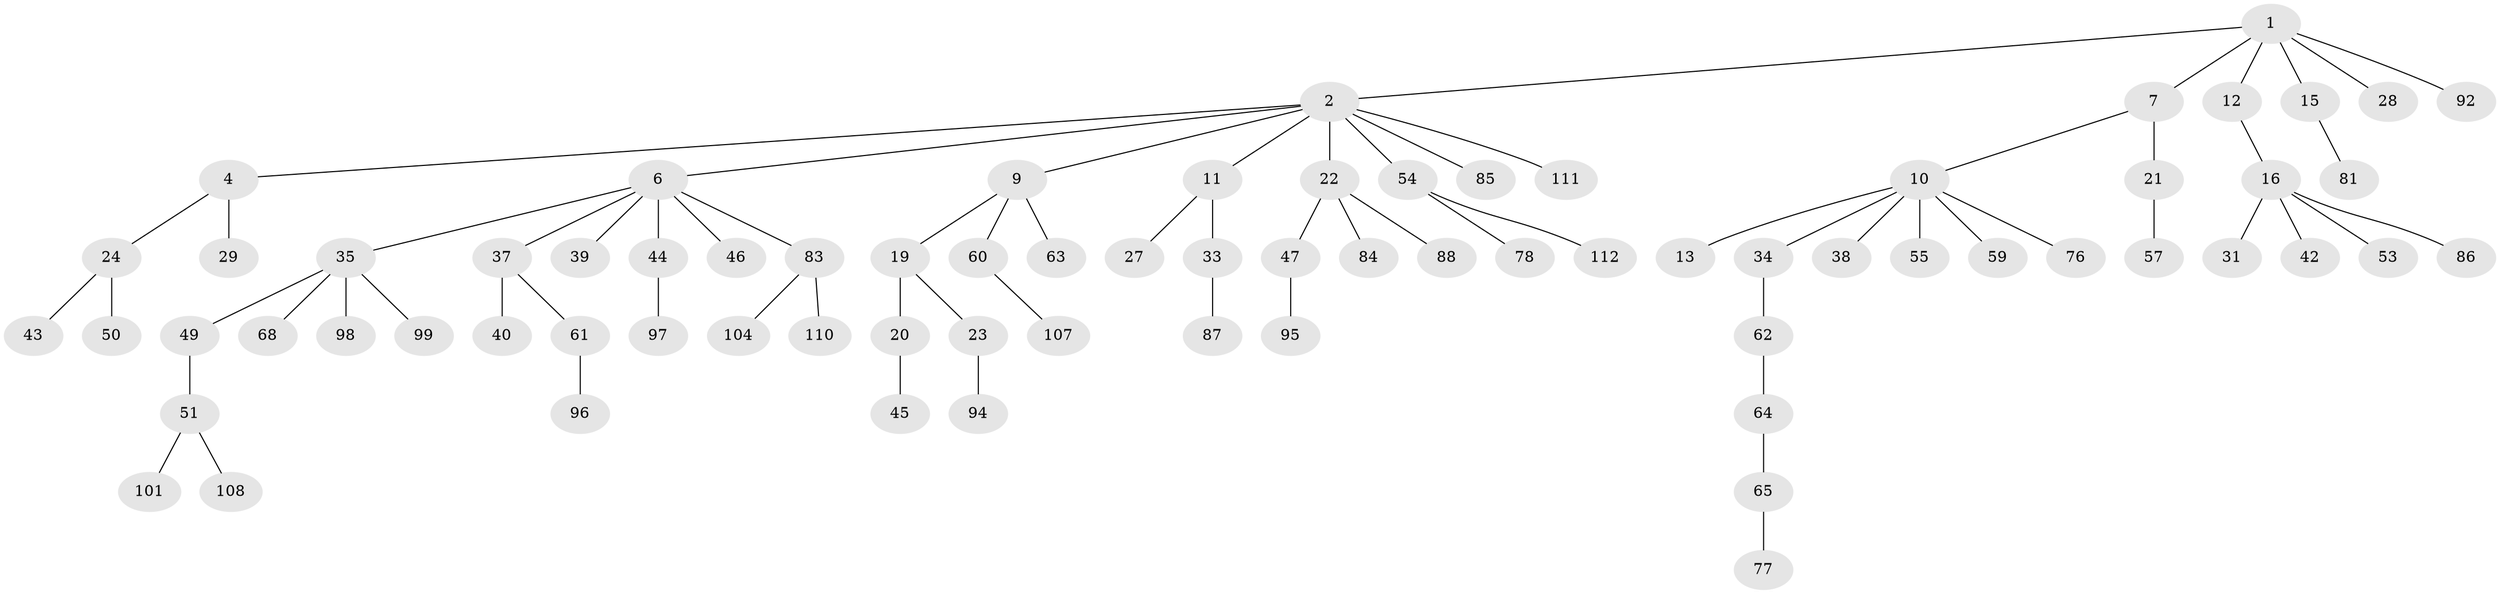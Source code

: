 // Generated by graph-tools (version 1.1) at 2025/52/02/27/25 19:52:13]
// undirected, 74 vertices, 73 edges
graph export_dot {
graph [start="1"]
  node [color=gray90,style=filled];
  1 [super="+3"];
  2 [super="+5"];
  4 [super="+8"];
  6 [super="+18"];
  7 [super="+79"];
  9 [super="+74"];
  10 [super="+32"];
  11 [super="+17"];
  12 [super="+14"];
  13;
  15 [super="+25"];
  16 [super="+71"];
  19 [super="+56"];
  20 [super="+36"];
  21 [super="+48"];
  22 [super="+73"];
  23 [super="+26"];
  24 [super="+30"];
  27;
  28 [super="+72"];
  29;
  31 [super="+80"];
  33;
  34 [super="+58"];
  35 [super="+41"];
  37 [super="+52"];
  38;
  39;
  40;
  42 [super="+70"];
  43;
  44 [super="+82"];
  45;
  46;
  47 [super="+75"];
  49;
  50;
  51 [super="+69"];
  53 [super="+109"];
  54 [super="+67"];
  55 [super="+66"];
  57 [super="+106"];
  59;
  60 [super="+102"];
  61;
  62 [super="+91"];
  63 [super="+90"];
  64 [super="+89"];
  65;
  68 [super="+105"];
  76 [super="+93"];
  77;
  78;
  81;
  83 [super="+100"];
  84;
  85;
  86;
  87;
  88;
  92;
  94;
  95;
  96 [super="+103"];
  97;
  98;
  99;
  101;
  104;
  107;
  108;
  110;
  111 [super="+113"];
  112;
  1 -- 2;
  1 -- 15;
  1 -- 92;
  1 -- 12;
  1 -- 28;
  1 -- 7;
  2 -- 4;
  2 -- 11;
  2 -- 22;
  2 -- 54;
  2 -- 85;
  2 -- 111;
  2 -- 9;
  2 -- 6;
  4 -- 24;
  4 -- 29;
  6 -- 37;
  6 -- 39;
  6 -- 46;
  6 -- 83;
  6 -- 35;
  6 -- 44;
  7 -- 10;
  7 -- 21;
  9 -- 19;
  9 -- 60;
  9 -- 63;
  10 -- 13;
  10 -- 34;
  10 -- 59;
  10 -- 76;
  10 -- 38;
  10 -- 55;
  11 -- 27;
  11 -- 33;
  12 -- 16;
  15 -- 81;
  16 -- 31;
  16 -- 42;
  16 -- 53;
  16 -- 86;
  19 -- 20;
  19 -- 23;
  20 -- 45;
  21 -- 57;
  22 -- 47;
  22 -- 84;
  22 -- 88;
  23 -- 94;
  24 -- 43;
  24 -- 50;
  33 -- 87;
  34 -- 62;
  35 -- 68;
  35 -- 98;
  35 -- 99;
  35 -- 49;
  37 -- 40;
  37 -- 61;
  44 -- 97;
  47 -- 95;
  49 -- 51;
  51 -- 101;
  51 -- 108;
  54 -- 78;
  54 -- 112;
  60 -- 107;
  61 -- 96;
  62 -- 64;
  64 -- 65;
  65 -- 77;
  83 -- 110;
  83 -- 104;
}
